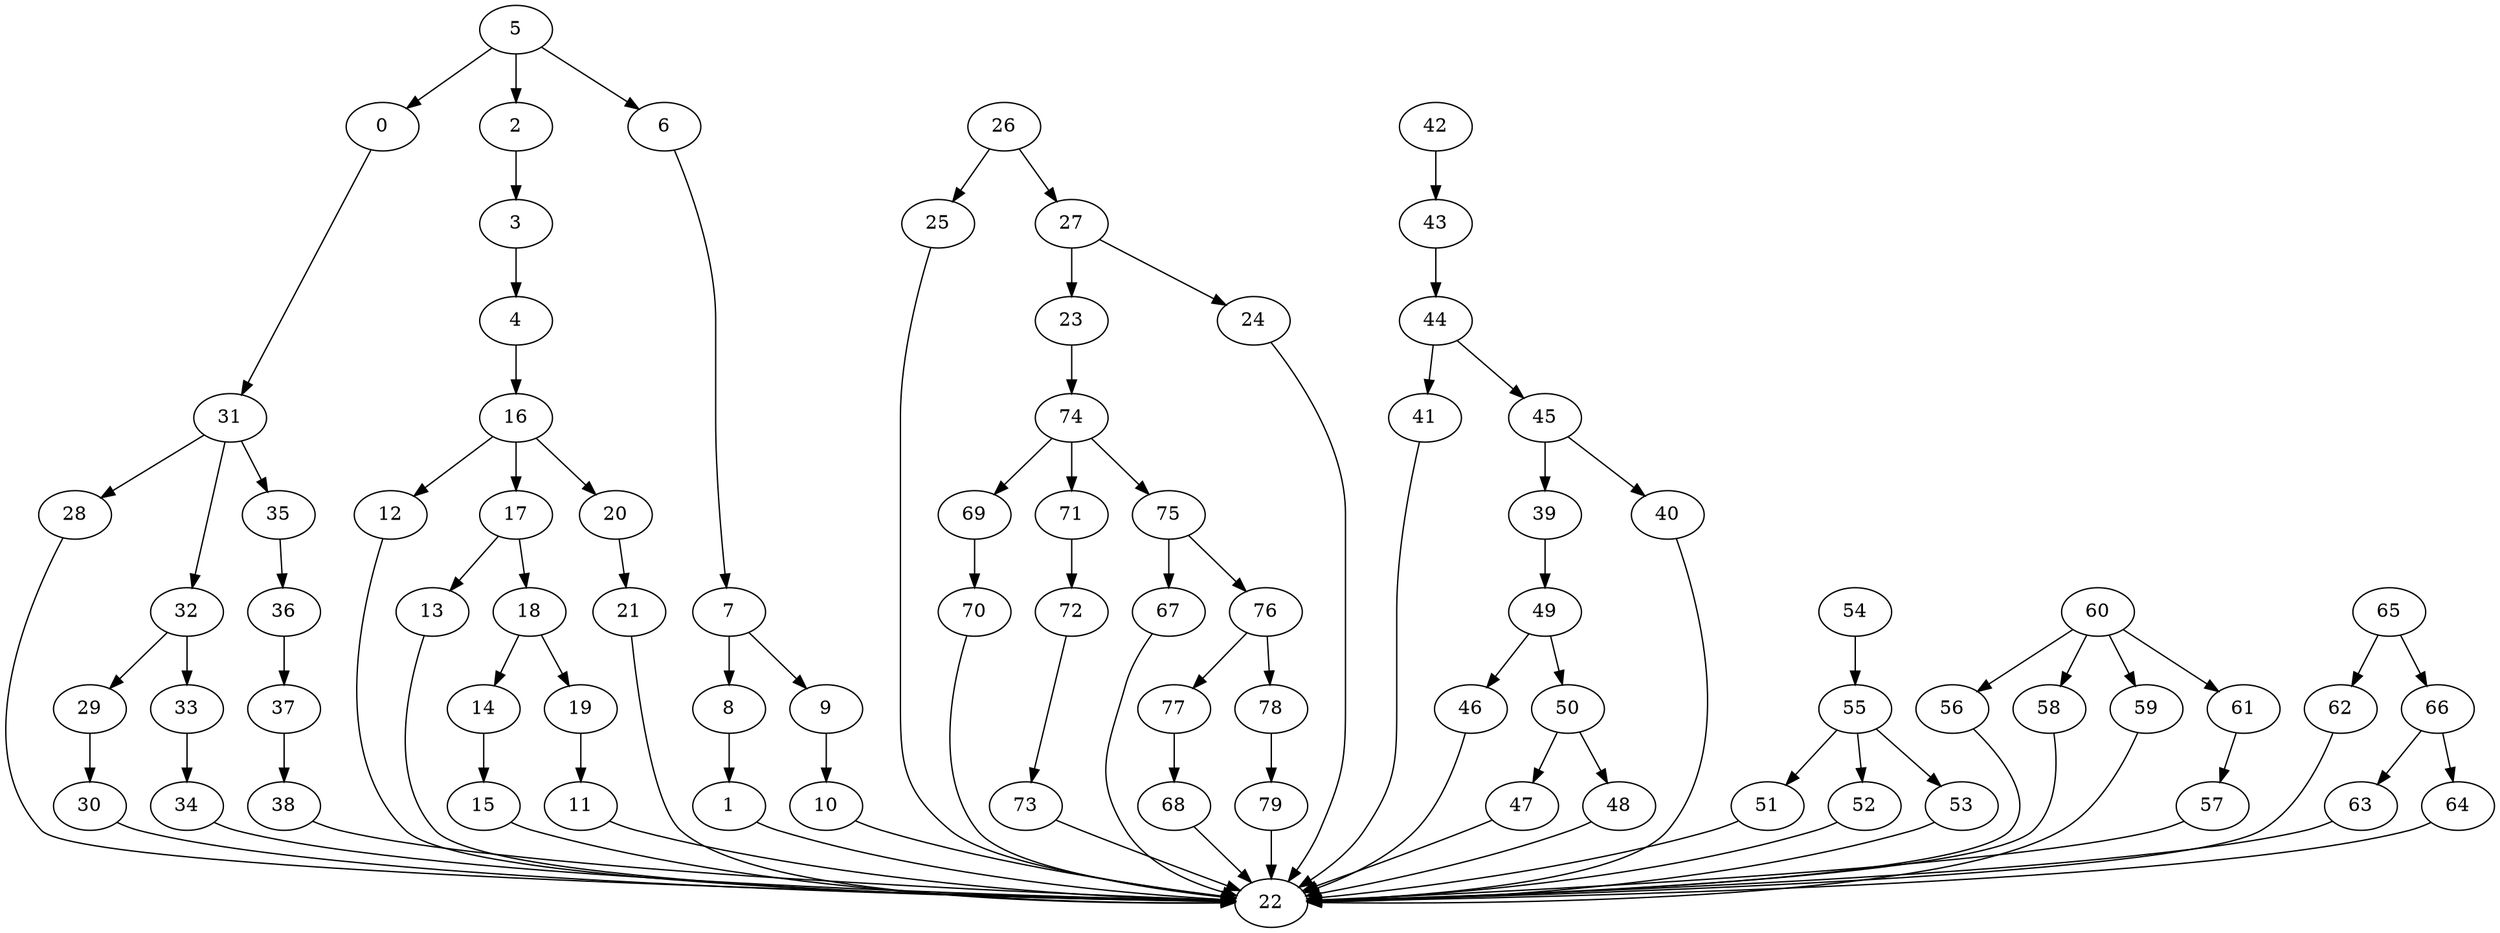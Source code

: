 strict digraph  {
0 [exec=149];
1 [exec=160];
2 [exec=50];
3 [exec=164];
4 [exec=118];
5 [exec=108];
6 [exec=76];
7 [exec=131];
8 [exec=57];
9 [exec=55];
10 [exec=56];
11 [exec=185];
12 [exec=106];
13 [exec=162];
14 [exec=176];
15 [exec=191];
16 [exec=109];
17 [exec=138];
18 [exec=109];
19 [exec=106];
20 [exec=167];
21 [exec=124];
22 [exec=55];
23 [exec=144];
24 [exec=175];
25 [exec=57];
26 [exec=170];
27 [exec=61];
28 [exec=101];
29 [exec=188];
30 [exec=190];
31 [exec=109];
32 [exec=153];
33 [exec=181];
34 [exec=138];
35 [exec=197];
36 [exec=140];
37 [exec=167];
38 [exec=118];
39 [exec=64];
40 [exec=173];
41 [exec=143];
42 [exec=195];
43 [exec=191];
44 [exec=101];
45 [exec=179];
46 [exec=53];
47 [exec=121];
48 [exec=113];
49 [exec=118];
50 [exec=78];
51 [exec=185];
52 [exec=93];
53 [exec=119];
54 [exec=125];
55 [exec=166];
56 [exec=137];
57 [exec=157];
58 [exec=98];
59 [exec=116];
60 [exec=77];
61 [exec=114];
62 [exec=128];
63 [exec=68];
64 [exec=69];
65 [exec=129];
66 [exec=126];
67 [exec=105];
68 [exec=195];
69 [exec=167];
70 [exec=93];
71 [exec=180];
72 [exec=59];
73 [exec=146];
74 [exec=101];
75 [exec=138];
76 [exec=75];
77 [exec=102];
78 [exec=196];
79 [exec=160];
0 -> 31  [comm=8];
1 -> 22  [comm=19];
2 -> 3  [comm=10];
3 -> 4  [comm=12];
4 -> 16  [comm=10];
5 -> 6  [comm=8];
5 -> 0  [comm=18];
5 -> 2  [comm=17];
6 -> 7  [comm=14];
7 -> 8  [comm=13];
7 -> 9  [comm=20];
8 -> 1  [comm=15];
9 -> 10  [comm=8];
10 -> 22  [comm=11];
11 -> 22  [comm=15];
12 -> 22  [comm=6];
13 -> 22  [comm=5];
14 -> 15  [comm=5];
15 -> 22  [comm=14];
16 -> 17  [comm=15];
16 -> 12  [comm=19];
16 -> 20  [comm=17];
17 -> 18  [comm=15];
17 -> 13  [comm=17];
18 -> 19  [comm=7];
18 -> 14  [comm=7];
19 -> 11  [comm=15];
20 -> 21  [comm=19];
21 -> 22  [comm=8];
23 -> 74  [comm=13];
24 -> 22  [comm=11];
25 -> 22  [comm=20];
26 -> 27  [comm=16];
26 -> 25  [comm=13];
27 -> 23  [comm=10];
27 -> 24  [comm=11];
28 -> 22  [comm=14];
29 -> 30  [comm=11];
30 -> 22  [comm=12];
31 -> 32  [comm=16];
31 -> 28  [comm=7];
31 -> 35  [comm=13];
32 -> 33  [comm=7];
32 -> 29  [comm=19];
33 -> 34  [comm=7];
34 -> 22  [comm=15];
35 -> 36  [comm=12];
36 -> 37  [comm=17];
37 -> 38  [comm=14];
38 -> 22  [comm=6];
39 -> 49  [comm=15];
40 -> 22  [comm=10];
41 -> 22  [comm=15];
42 -> 43  [comm=14];
43 -> 44  [comm=12];
44 -> 45  [comm=15];
44 -> 41  [comm=8];
45 -> 39  [comm=7];
45 -> 40  [comm=12];
46 -> 22  [comm=12];
47 -> 22  [comm=5];
48 -> 22  [comm=12];
49 -> 50  [comm=17];
49 -> 46  [comm=7];
50 -> 47  [comm=13];
50 -> 48  [comm=7];
51 -> 22  [comm=7];
52 -> 22  [comm=5];
53 -> 22  [comm=5];
54 -> 55  [comm=14];
55 -> 51  [comm=16];
55 -> 52  [comm=20];
55 -> 53  [comm=20];
56 -> 22  [comm=9];
57 -> 22  [comm=8];
58 -> 22  [comm=15];
59 -> 22  [comm=7];
60 -> 61  [comm=10];
60 -> 56  [comm=10];
60 -> 58  [comm=9];
60 -> 59  [comm=9];
61 -> 57  [comm=15];
62 -> 22  [comm=14];
63 -> 22  [comm=8];
64 -> 22  [comm=14];
65 -> 66  [comm=9];
65 -> 62  [comm=11];
66 -> 63  [comm=9];
66 -> 64  [comm=6];
67 -> 22  [comm=15];
68 -> 22  [comm=11];
69 -> 70  [comm=10];
70 -> 22  [comm=14];
71 -> 72  [comm=18];
72 -> 73  [comm=10];
73 -> 22  [comm=6];
74 -> 75  [comm=12];
74 -> 69  [comm=13];
74 -> 71  [comm=7];
75 -> 76  [comm=19];
75 -> 67  [comm=18];
76 -> 77  [comm=13];
76 -> 78  [comm=19];
77 -> 68  [comm=19];
78 -> 79  [comm=5];
79 -> 22  [comm=17];
}
